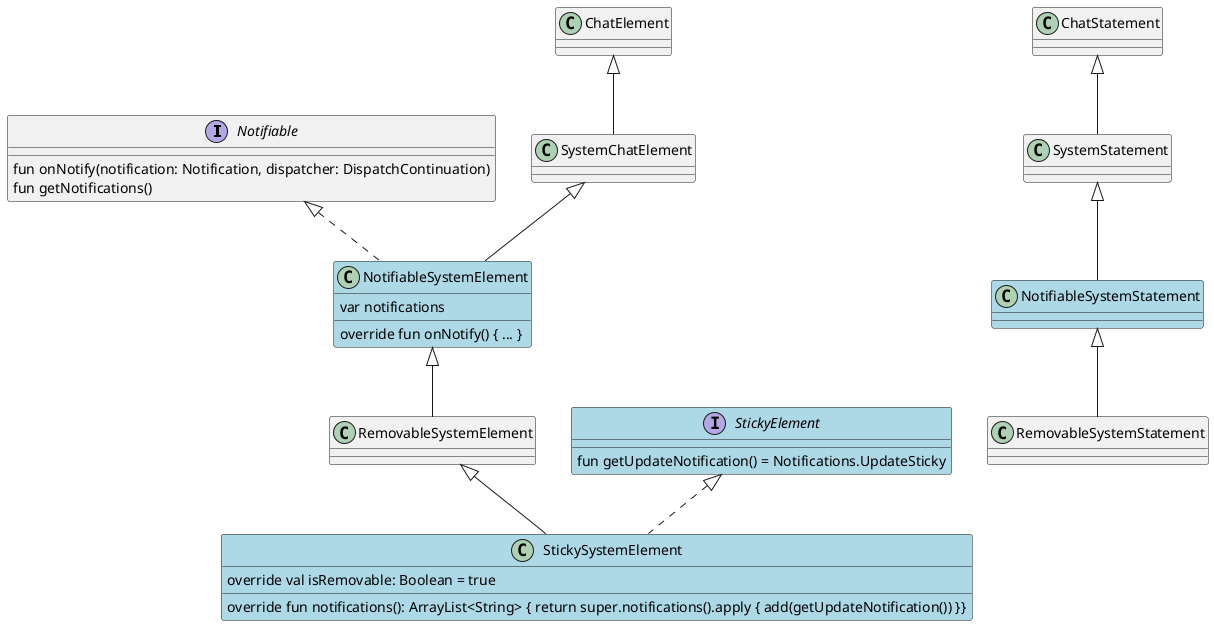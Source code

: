 @startuml

interface Notifiable {
    fun onNotify(notification: Notification, dispatcher: DispatchContinuation)
    fun getNotifications()
}

class ChatElement

class SystemChatElement extends ChatElement

class NotifiableSystemElement  #lightblue extends SystemChatElement implements Notifiable {
    var notifications
    override fun onNotify() { ... }
}

class RemovableSystemElement extends NotifiableSystemElement

interface StickyElement  #lightblue {
    fun getUpdateNotification() = Notifications.UpdateSticky
}

class StickySystemElement  #lightblue extends RemovableSystemElement implements StickyElement {

    override val isRemovable: Boolean = true

    override fun notifications(): ArrayList<String> { return super.notifications().apply { add(getUpdateNotification()) }}
}

class ChatStatement

class SystemStatement extends ChatStatement

class NotifiableSystemStatement #lightblue extends SystemStatement

class RemovableSystemStatement extends NotifiableSystemStatement

@enduml